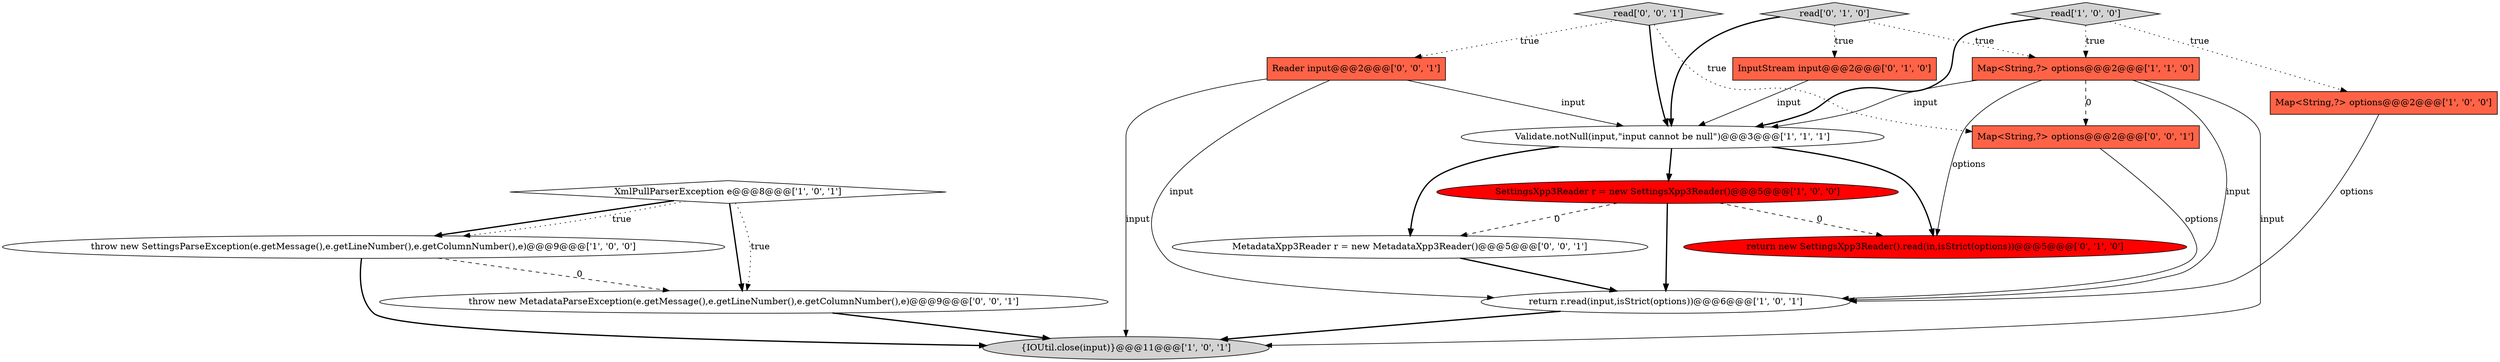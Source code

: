 digraph {
13 [style = filled, label = "Reader input@@@2@@@['0', '0', '1']", fillcolor = tomato, shape = box image = "AAA0AAABBB3BBB"];
12 [style = filled, label = "read['0', '0', '1']", fillcolor = lightgray, shape = diamond image = "AAA0AAABBB3BBB"];
2 [style = filled, label = "throw new SettingsParseException(e.getMessage(),e.getLineNumber(),e.getColumnNumber(),e)@@@9@@@['1', '0', '0']", fillcolor = white, shape = ellipse image = "AAA0AAABBB1BBB"];
3 [style = filled, label = "Map<String,?> options@@@2@@@['1', '1', '0']", fillcolor = tomato, shape = box image = "AAA0AAABBB1BBB"];
6 [style = filled, label = "read['1', '0', '0']", fillcolor = lightgray, shape = diamond image = "AAA0AAABBB1BBB"];
10 [style = filled, label = "read['0', '1', '0']", fillcolor = lightgray, shape = diamond image = "AAA0AAABBB2BBB"];
0 [style = filled, label = "{IOUtil.close(input)}@@@11@@@['1', '0', '1']", fillcolor = lightgray, shape = ellipse image = "AAA0AAABBB1BBB"];
4 [style = filled, label = "Validate.notNull(input,\"input cannot be null\")@@@3@@@['1', '1', '1']", fillcolor = white, shape = ellipse image = "AAA0AAABBB1BBB"];
1 [style = filled, label = "Map<String,?> options@@@2@@@['1', '0', '0']", fillcolor = tomato, shape = box image = "AAA0AAABBB1BBB"];
8 [style = filled, label = "return r.read(input,isStrict(options))@@@6@@@['1', '0', '1']", fillcolor = white, shape = ellipse image = "AAA0AAABBB1BBB"];
5 [style = filled, label = "XmlPullParserException e@@@8@@@['1', '0', '1']", fillcolor = white, shape = diamond image = "AAA0AAABBB1BBB"];
11 [style = filled, label = "return new SettingsXpp3Reader().read(in,isStrict(options))@@@5@@@['0', '1', '0']", fillcolor = red, shape = ellipse image = "AAA1AAABBB2BBB"];
15 [style = filled, label = "MetadataXpp3Reader r = new MetadataXpp3Reader()@@@5@@@['0', '0', '1']", fillcolor = white, shape = ellipse image = "AAA0AAABBB3BBB"];
7 [style = filled, label = "SettingsXpp3Reader r = new SettingsXpp3Reader()@@@5@@@['1', '0', '0']", fillcolor = red, shape = ellipse image = "AAA1AAABBB1BBB"];
9 [style = filled, label = "InputStream input@@@2@@@['0', '1', '0']", fillcolor = tomato, shape = box image = "AAA0AAABBB2BBB"];
14 [style = filled, label = "Map<String,?> options@@@2@@@['0', '0', '1']", fillcolor = tomato, shape = box image = "AAA0AAABBB3BBB"];
16 [style = filled, label = "throw new MetadataParseException(e.getMessage(),e.getLineNumber(),e.getColumnNumber(),e)@@@9@@@['0', '0', '1']", fillcolor = white, shape = ellipse image = "AAA0AAABBB3BBB"];
1->8 [style = solid, label="options"];
16->0 [style = bold, label=""];
13->4 [style = solid, label="input"];
4->15 [style = bold, label=""];
6->1 [style = dotted, label="true"];
7->11 [style = dashed, label="0"];
3->11 [style = solid, label="options"];
10->3 [style = dotted, label="true"];
9->4 [style = solid, label="input"];
7->8 [style = bold, label=""];
10->9 [style = dotted, label="true"];
14->8 [style = solid, label="options"];
4->7 [style = bold, label=""];
3->8 [style = solid, label="input"];
8->0 [style = bold, label=""];
5->16 [style = bold, label=""];
6->4 [style = bold, label=""];
12->14 [style = dotted, label="true"];
5->2 [style = bold, label=""];
2->0 [style = bold, label=""];
12->13 [style = dotted, label="true"];
12->4 [style = bold, label=""];
2->16 [style = dashed, label="0"];
5->16 [style = dotted, label="true"];
13->8 [style = solid, label="input"];
10->4 [style = bold, label=""];
7->15 [style = dashed, label="0"];
3->4 [style = solid, label="input"];
3->14 [style = dashed, label="0"];
6->3 [style = dotted, label="true"];
3->0 [style = solid, label="input"];
4->11 [style = bold, label=""];
15->8 [style = bold, label=""];
13->0 [style = solid, label="input"];
5->2 [style = dotted, label="true"];
}
